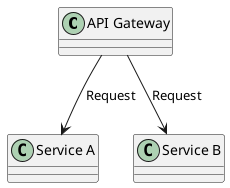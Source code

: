 @startuml
!define RECTANGLE class

RECTANGLE "API Gateway" as APIGateway {
}

RECTANGLE "Service A" as ServiceA {
}

RECTANGLE "Service B" as ServiceB {
}

APIGateway --> ServiceA : "Request"
APIGateway --> ServiceB : "Request"

@enduml
